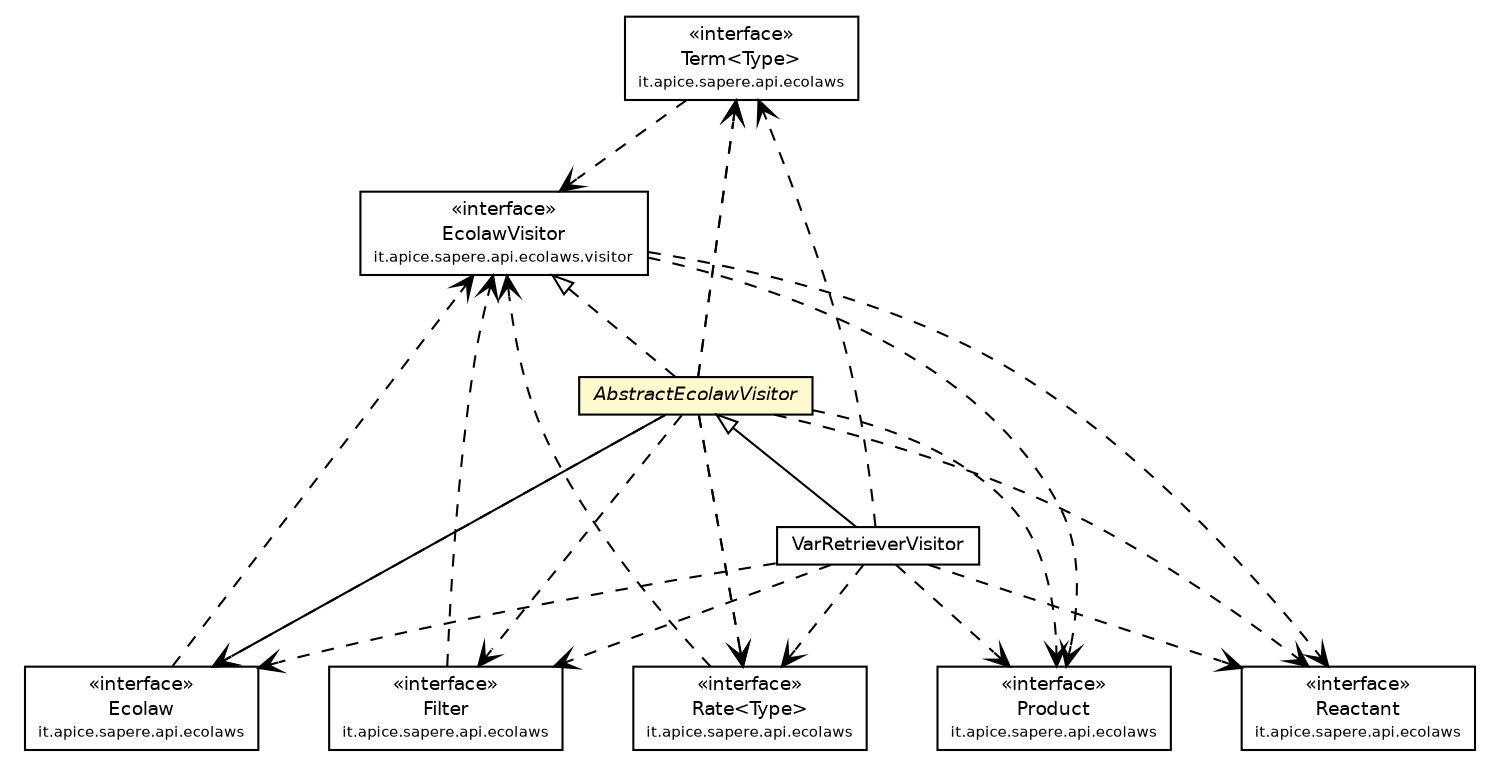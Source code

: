 #!/usr/local/bin/dot
#
# Class diagram 
# Generated by UmlGraph version 4.4 (http://www.spinellis.gr/sw/umlgraph)
#

digraph G {
	edge [fontname="Helvetica",fontsize=10,labelfontname="Helvetica",labelfontsize=10];
	node [fontname="Helvetica",fontsize=10,shape=plaintext];
	// it.apice.sapere.api.ecolaws.Term<Type>
	c51973 [label=<<table border="0" cellborder="1" cellspacing="0" cellpadding="2" port="p" href="../../Term.html">
		<tr><td><table border="0" cellspacing="0" cellpadding="1">
			<tr><td> &laquo;interface&raquo; </td></tr>
			<tr><td> Term&lt;Type&gt; </td></tr>
			<tr><td><font point-size="7.0"> it.apice.sapere.api.ecolaws </font></td></tr>
		</table></td></tr>
		</table>>, fontname="Helvetica", fontcolor="black", fontsize=9.0];
	// it.apice.sapere.api.ecolaws.Reactant
	c51974 [label=<<table border="0" cellborder="1" cellspacing="0" cellpadding="2" port="p" href="../../Reactant.html">
		<tr><td><table border="0" cellspacing="0" cellpadding="1">
			<tr><td> &laquo;interface&raquo; </td></tr>
			<tr><td> Reactant </td></tr>
			<tr><td><font point-size="7.0"> it.apice.sapere.api.ecolaws </font></td></tr>
		</table></td></tr>
		</table>>, fontname="Helvetica", fontcolor="black", fontsize=9.0];
	// it.apice.sapere.api.ecolaws.Rate<Type>
	c51975 [label=<<table border="0" cellborder="1" cellspacing="0" cellpadding="2" port="p" href="../../Rate.html">
		<tr><td><table border="0" cellspacing="0" cellpadding="1">
			<tr><td> &laquo;interface&raquo; </td></tr>
			<tr><td> Rate&lt;Type&gt; </td></tr>
			<tr><td><font point-size="7.0"> it.apice.sapere.api.ecolaws </font></td></tr>
		</table></td></tr>
		</table>>, fontname="Helvetica", fontcolor="black", fontsize=9.0];
	// it.apice.sapere.api.ecolaws.Product
	c51976 [label=<<table border="0" cellborder="1" cellspacing="0" cellpadding="2" port="p" href="../../Product.html">
		<tr><td><table border="0" cellspacing="0" cellpadding="1">
			<tr><td> &laquo;interface&raquo; </td></tr>
			<tr><td> Product </td></tr>
			<tr><td><font point-size="7.0"> it.apice.sapere.api.ecolaws </font></td></tr>
		</table></td></tr>
		</table>>, fontname="Helvetica", fontcolor="black", fontsize=9.0];
	// it.apice.sapere.api.ecolaws.Filter
	c51977 [label=<<table border="0" cellborder="1" cellspacing="0" cellpadding="2" port="p" href="../../Filter.html">
		<tr><td><table border="0" cellspacing="0" cellpadding="1">
			<tr><td> &laquo;interface&raquo; </td></tr>
			<tr><td> Filter </td></tr>
			<tr><td><font point-size="7.0"> it.apice.sapere.api.ecolaws </font></td></tr>
		</table></td></tr>
		</table>>, fontname="Helvetica", fontcolor="black", fontsize=9.0];
	// it.apice.sapere.api.ecolaws.Ecolaw
	c51978 [label=<<table border="0" cellborder="1" cellspacing="0" cellpadding="2" port="p" href="../../Ecolaw.html">
		<tr><td><table border="0" cellspacing="0" cellpadding="1">
			<tr><td> &laquo;interface&raquo; </td></tr>
			<tr><td> Ecolaw </td></tr>
			<tr><td><font point-size="7.0"> it.apice.sapere.api.ecolaws </font></td></tr>
		</table></td></tr>
		</table>>, fontname="Helvetica", fontcolor="black", fontsize=9.0];
	// it.apice.sapere.api.ecolaws.visitor.EcolawVisitor
	c52008 [label=<<table border="0" cellborder="1" cellspacing="0" cellpadding="2" port="p" href="../../visitor/EcolawVisitor.html">
		<tr><td><table border="0" cellspacing="0" cellpadding="1">
			<tr><td> &laquo;interface&raquo; </td></tr>
			<tr><td> EcolawVisitor </td></tr>
			<tr><td><font point-size="7.0"> it.apice.sapere.api.ecolaws.visitor </font></td></tr>
		</table></td></tr>
		</table>>, fontname="Helvetica", fontcolor="black", fontsize=9.0];
	// it.apice.sapere.api.ecolaws.visitors.impl.VarRetrieverVisitor
	c52111 [label=<<table border="0" cellborder="1" cellspacing="0" cellpadding="2" port="p" href="./VarRetrieverVisitor.html">
		<tr><td><table border="0" cellspacing="0" cellpadding="1">
			<tr><td> VarRetrieverVisitor </td></tr>
		</table></td></tr>
		</table>>, fontname="Helvetica", fontcolor="black", fontsize=9.0];
	// it.apice.sapere.api.ecolaws.visitors.impl.AbstractEcolawVisitor
	c52112 [label=<<table border="0" cellborder="1" cellspacing="0" cellpadding="2" port="p" bgcolor="lemonChiffon" href="./AbstractEcolawVisitor.html">
		<tr><td><table border="0" cellspacing="0" cellpadding="1">
			<tr><td><font face="Helvetica-Oblique"> AbstractEcolawVisitor </font></td></tr>
		</table></td></tr>
		</table>>, fontname="Helvetica", fontcolor="black", fontsize=9.0];
	//it.apice.sapere.api.ecolaws.visitors.impl.VarRetrieverVisitor extends it.apice.sapere.api.ecolaws.visitors.impl.AbstractEcolawVisitor
	c52112:p -> c52111:p [dir=back,arrowtail=empty];
	//it.apice.sapere.api.ecolaws.visitors.impl.AbstractEcolawVisitor implements it.apice.sapere.api.ecolaws.visitor.EcolawVisitor
	c52008:p -> c52112:p [dir=back,arrowtail=empty,style=dashed];
	// it.apice.sapere.api.ecolaws.visitors.impl.AbstractEcolawVisitor NAVASSOC it.apice.sapere.api.ecolaws.Ecolaw
	c52112:p -> c51978:p [taillabel="", label="", headlabel="", fontname="Helvetica", fontcolor="black", fontsize=10.0, color="black", arrowhead=open];
	// it.apice.sapere.api.ecolaws.Term<Type> DEPEND it.apice.sapere.api.ecolaws.visitor.EcolawVisitor
	c51973:p -> c52008:p [taillabel="", label="", headlabel="", fontname="Helvetica", fontcolor="black", fontsize=10.0, color="black", arrowhead=open, style=dashed];
	// it.apice.sapere.api.ecolaws.Rate<Type> DEPEND it.apice.sapere.api.ecolaws.visitor.EcolawVisitor
	c51975:p -> c52008:p [taillabel="", label="", headlabel="", fontname="Helvetica", fontcolor="black", fontsize=10.0, color="black", arrowhead=open, style=dashed];
	// it.apice.sapere.api.ecolaws.Filter DEPEND it.apice.sapere.api.ecolaws.visitor.EcolawVisitor
	c51977:p -> c52008:p [taillabel="", label="", headlabel="", fontname="Helvetica", fontcolor="black", fontsize=10.0, color="black", arrowhead=open, style=dashed];
	// it.apice.sapere.api.ecolaws.Ecolaw DEPEND it.apice.sapere.api.ecolaws.visitor.EcolawVisitor
	c51978:p -> c52008:p [taillabel="", label="", headlabel="", fontname="Helvetica", fontcolor="black", fontsize=10.0, color="black", arrowhead=open, style=dashed];
	// it.apice.sapere.api.ecolaws.visitor.EcolawVisitor DEPEND it.apice.sapere.api.ecolaws.Reactant
	c52008:p -> c51974:p [taillabel="", label="", headlabel="", fontname="Helvetica", fontcolor="black", fontsize=10.0, color="black", arrowhead=open, style=dashed];
	// it.apice.sapere.api.ecolaws.visitor.EcolawVisitor DEPEND it.apice.sapere.api.ecolaws.Product
	c52008:p -> c51976:p [taillabel="", label="", headlabel="", fontname="Helvetica", fontcolor="black", fontsize=10.0, color="black", arrowhead=open, style=dashed];
	// it.apice.sapere.api.ecolaws.visitors.impl.VarRetrieverVisitor DEPEND it.apice.sapere.api.ecolaws.Ecolaw
	c52111:p -> c51978:p [taillabel="", label="", headlabel="", fontname="Helvetica", fontcolor="black", fontsize=10.0, color="black", arrowhead=open, style=dashed];
	// it.apice.sapere.api.ecolaws.visitors.impl.VarRetrieverVisitor DEPEND it.apice.sapere.api.ecolaws.Filter
	c52111:p -> c51977:p [taillabel="", label="", headlabel="", fontname="Helvetica", fontcolor="black", fontsize=10.0, color="black", arrowhead=open, style=dashed];
	// it.apice.sapere.api.ecolaws.visitors.impl.VarRetrieverVisitor DEPEND it.apice.sapere.api.ecolaws.Term<Type>
	c52111:p -> c51973:p [taillabel="", label="", headlabel="", fontname="Helvetica", fontcolor="black", fontsize=10.0, color="black", arrowhead=open, style=dashed];
	// it.apice.sapere.api.ecolaws.visitors.impl.VarRetrieverVisitor DEPEND it.apice.sapere.api.ecolaws.Rate<Type>
	c52111:p -> c51975:p [taillabel="", label="", headlabel="", fontname="Helvetica", fontcolor="black", fontsize=10.0, color="black", arrowhead=open, style=dashed];
	// it.apice.sapere.api.ecolaws.visitors.impl.VarRetrieverVisitor DEPEND it.apice.sapere.api.ecolaws.Reactant
	c52111:p -> c51974:p [taillabel="", label="", headlabel="", fontname="Helvetica", fontcolor="black", fontsize=10.0, color="black", arrowhead=open, style=dashed];
	// it.apice.sapere.api.ecolaws.visitors.impl.VarRetrieverVisitor DEPEND it.apice.sapere.api.ecolaws.Product
	c52111:p -> c51976:p [taillabel="", label="", headlabel="", fontname="Helvetica", fontcolor="black", fontsize=10.0, color="black", arrowhead=open, style=dashed];
	// it.apice.sapere.api.ecolaws.visitors.impl.AbstractEcolawVisitor DEPEND it.apice.sapere.api.ecolaws.Ecolaw
	c52112:p -> c51978:p [taillabel="", label="", headlabel="", fontname="Helvetica", fontcolor="black", fontsize=10.0, color="black", arrowhead=open, style=dashed];
	// it.apice.sapere.api.ecolaws.visitors.impl.AbstractEcolawVisitor DEPEND it.apice.sapere.api.ecolaws.Filter
	c52112:p -> c51977:p [taillabel="", label="", headlabel="", fontname="Helvetica", fontcolor="black", fontsize=10.0, color="black", arrowhead=open, style=dashed];
	// it.apice.sapere.api.ecolaws.visitors.impl.AbstractEcolawVisitor DEPEND it.apice.sapere.api.ecolaws.Rate<Type>
	c52112:p -> c51975:p [taillabel="", label="", headlabel="", fontname="Helvetica", fontcolor="black", fontsize=10.0, color="black", arrowhead=open, style=dashed];
	// it.apice.sapere.api.ecolaws.visitors.impl.AbstractEcolawVisitor DEPEND it.apice.sapere.api.ecolaws.Term<Type>
	c52112:p -> c51973:p [taillabel="", label="", headlabel="", fontname="Helvetica", fontcolor="black", fontsize=10.0, color="black", arrowhead=open, style=dashed];
	// it.apice.sapere.api.ecolaws.visitors.impl.AbstractEcolawVisitor DEPEND it.apice.sapere.api.ecolaws.Rate<Type>
	c52112:p -> c51975:p [taillabel="", label="", headlabel="", fontname="Helvetica", fontcolor="black", fontsize=10.0, color="black", arrowhead=open, style=dashed];
	// it.apice.sapere.api.ecolaws.visitors.impl.AbstractEcolawVisitor DEPEND it.apice.sapere.api.ecolaws.Term<Type>
	c52112:p -> c51973:p [taillabel="", label="", headlabel="", fontname="Helvetica", fontcolor="black", fontsize=10.0, color="black", arrowhead=open, style=dashed];
	// it.apice.sapere.api.ecolaws.visitors.impl.AbstractEcolawVisitor DEPEND it.apice.sapere.api.ecolaws.Reactant
	c52112:p -> c51974:p [taillabel="", label="", headlabel="", fontname="Helvetica", fontcolor="black", fontsize=10.0, color="black", arrowhead=open, style=dashed];
	// it.apice.sapere.api.ecolaws.visitors.impl.AbstractEcolawVisitor DEPEND it.apice.sapere.api.ecolaws.Product
	c52112:p -> c51976:p [taillabel="", label="", headlabel="", fontname="Helvetica", fontcolor="black", fontsize=10.0, color="black", arrowhead=open, style=dashed];
}

